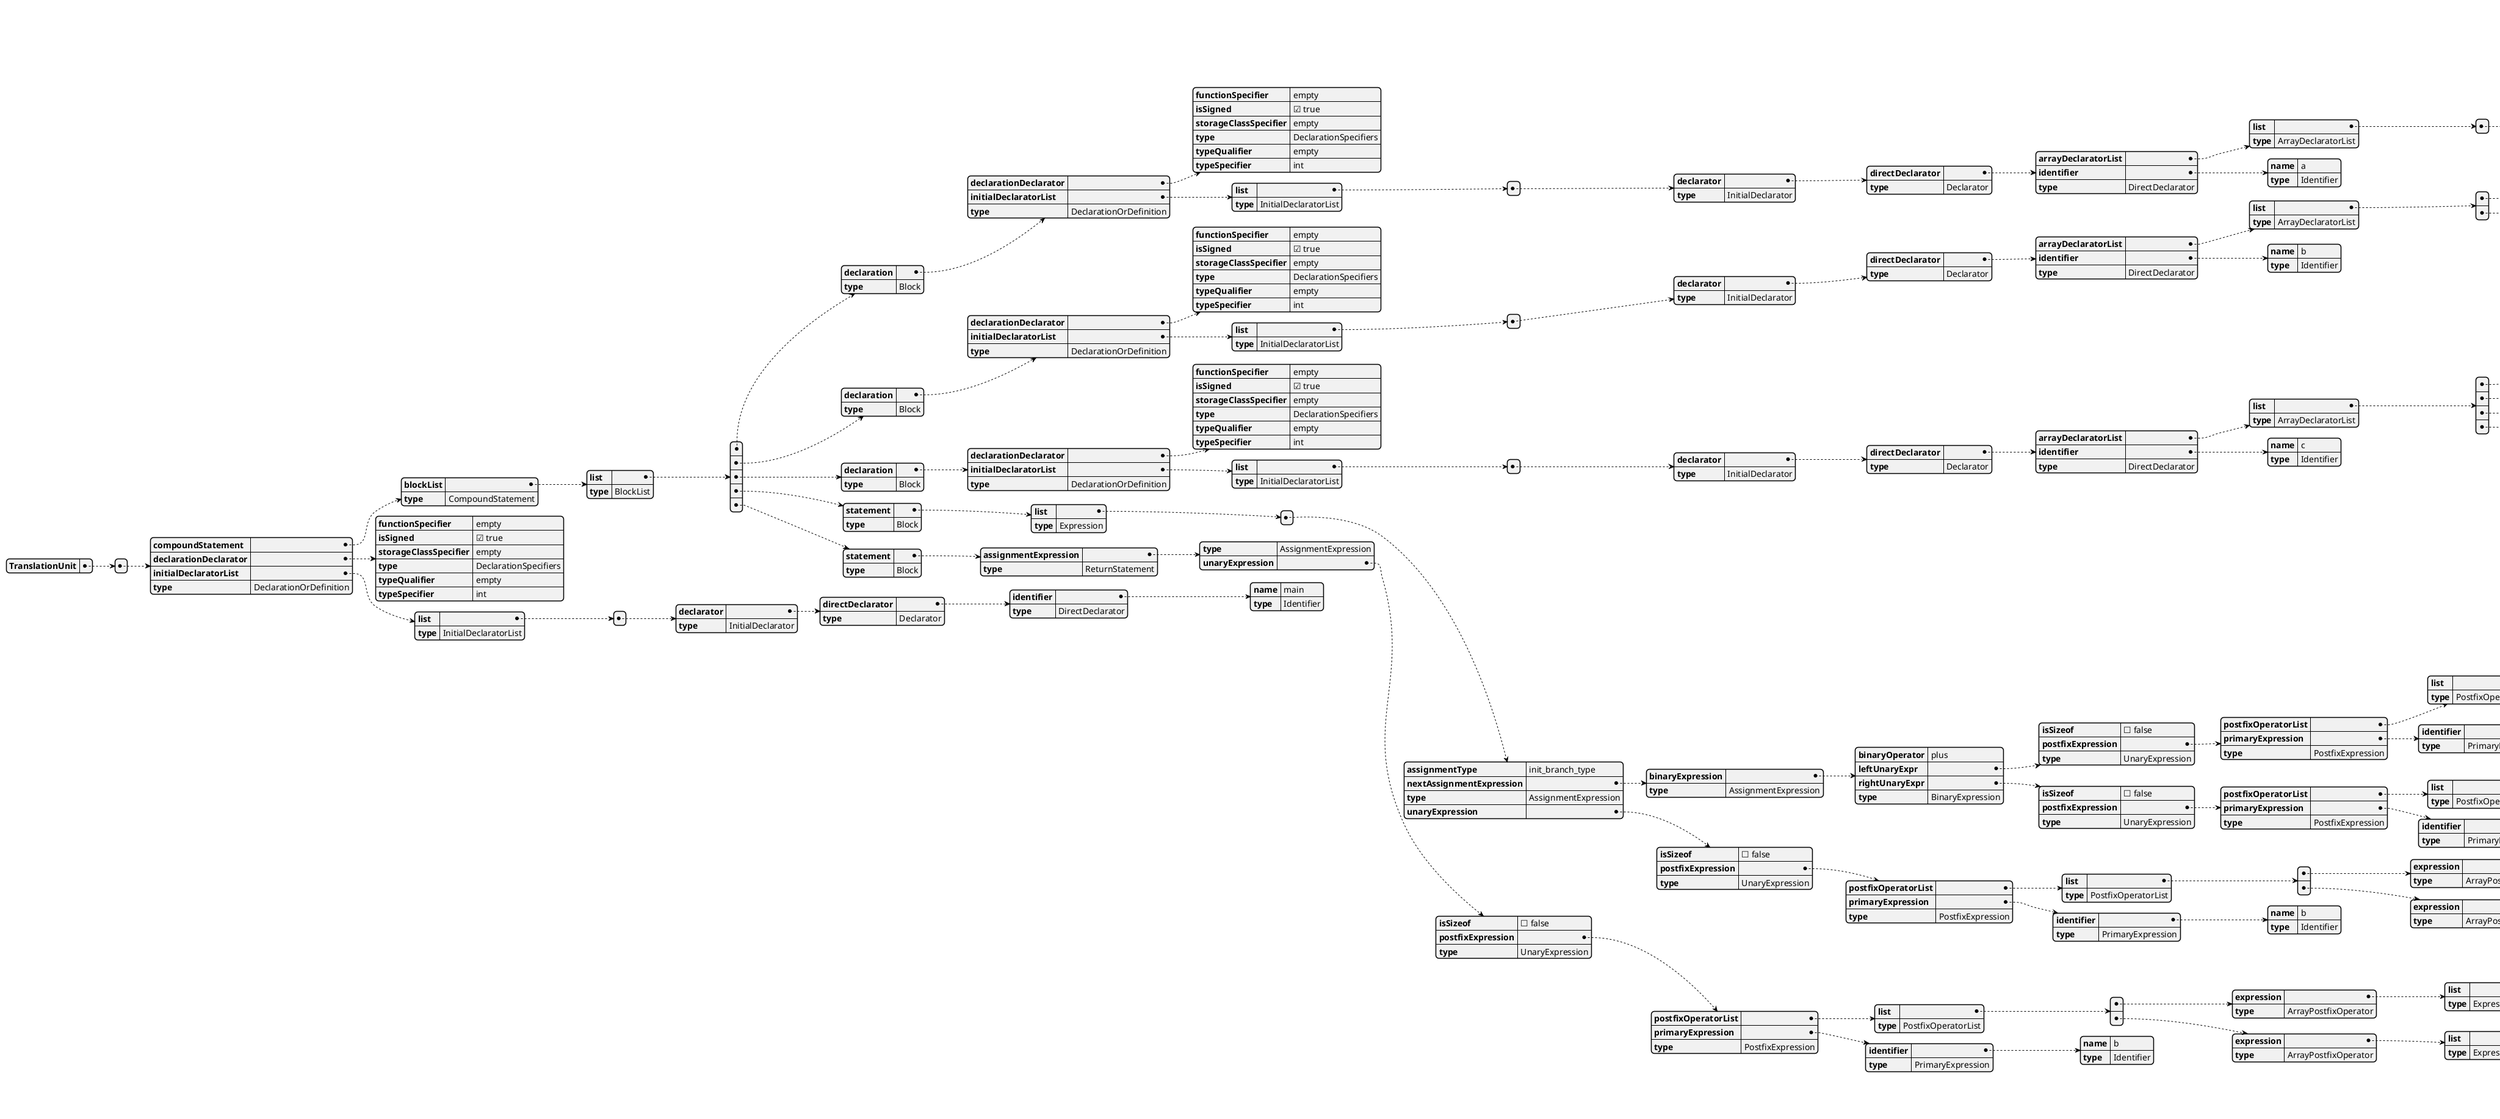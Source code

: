 @startjson
{"TranslationUnit":[{"compoundStatement":{"blockList":{"list":[{"declaration":{"declarationDeclarator":{"functionSpecifier":"empty","isSigned":true,"storageClassSpecifier":"empty","type":"DeclarationSpecifiers","typeQualifier":"empty","typeSpecifier":"int"},"initialDeclaratorList":{"list":[{"declarator":{"directDeclarator":{"arrayDeclaratorList":{"list":[{"assignmentExpression":{"type":"AssignmentExpression","unaryExpression":{"isSizeof":false,"postfixExpression":{"postfixOperatorList":{"list":[],"type":"PostfixOperatorList"},"primaryExpression":{"literalInteger":{"isNegative":false,"type":"LiteralInteger","value":"3"},"type":"PrimaryExpression"},"type":"PostfixExpression"},"type":"UnaryExpression"}},"type":"ArrayDeclarator"}],"type":"ArrayDeclaratorList"},"identifier":{"name":"a","type":"Identifier"},"type":"DirectDeclarator"},"type":"Declarator"},"type":"InitialDeclarator"}],"type":"InitialDeclaratorList"},"type":"DeclarationOrDefinition"},"type":"Block"},{"declaration":{"declarationDeclarator":{"functionSpecifier":"empty","isSigned":true,"storageClassSpecifier":"empty","type":"DeclarationSpecifiers","typeQualifier":"empty","typeSpecifier":"int"},"initialDeclaratorList":{"list":[{"declarator":{"directDeclarator":{"arrayDeclaratorList":{"list":[{"assignmentExpression":{"type":"AssignmentExpression","unaryExpression":{"isSizeof":false,"postfixExpression":{"postfixOperatorList":{"list":[],"type":"PostfixOperatorList"},"primaryExpression":{"literalInteger":{"isNegative":false,"type":"LiteralInteger","value":"3"},"type":"PrimaryExpression"},"type":"PostfixExpression"},"type":"UnaryExpression"}},"type":"ArrayDeclarator"},{"assignmentExpression":{"type":"AssignmentExpression","unaryExpression":{"isSizeof":false,"postfixExpression":{"postfixOperatorList":{"list":[],"type":"PostfixOperatorList"},"primaryExpression":{"literalInteger":{"isNegative":false,"type":"LiteralInteger","value":"3"},"type":"PrimaryExpression"},"type":"PostfixExpression"},"type":"UnaryExpression"}},"type":"ArrayDeclarator"}],"type":"ArrayDeclaratorList"},"identifier":{"name":"b","type":"Identifier"},"type":"DirectDeclarator"},"type":"Declarator"},"type":"InitialDeclarator"}],"type":"InitialDeclaratorList"},"type":"DeclarationOrDefinition"},"type":"Block"},{"declaration":{"declarationDeclarator":{"functionSpecifier":"empty","isSigned":true,"storageClassSpecifier":"empty","type":"DeclarationSpecifiers","typeQualifier":"empty","typeSpecifier":"int"},"initialDeclaratorList":{"list":[{"declarator":{"directDeclarator":{"arrayDeclaratorList":{"list":[{"assignmentExpression":{"type":"AssignmentExpression","unaryExpression":{"isSizeof":false,"postfixExpression":{"postfixOperatorList":{"list":[],"type":"PostfixOperatorList"},"primaryExpression":{"literalInteger":{"isNegative":false,"type":"LiteralInteger","value":"3"},"type":"PrimaryExpression"},"type":"PostfixExpression"},"type":"UnaryExpression"}},"type":"ArrayDeclarator"},{"assignmentExpression":{"type":"AssignmentExpression","unaryExpression":{"isSizeof":false,"postfixExpression":{"postfixOperatorList":{"list":[],"type":"PostfixOperatorList"},"primaryExpression":{"literalInteger":{"isNegative":false,"type":"LiteralInteger","value":"4"},"type":"PrimaryExpression"},"type":"PostfixExpression"},"type":"UnaryExpression"}},"type":"ArrayDeclarator"},{"assignmentExpression":{"type":"AssignmentExpression","unaryExpression":{"isSizeof":false,"postfixExpression":{"postfixOperatorList":{"list":[],"type":"PostfixOperatorList"},"primaryExpression":{"literalInteger":{"isNegative":false,"type":"LiteralInteger","value":"5"},"type":"PrimaryExpression"},"type":"PostfixExpression"},"type":"UnaryExpression"}},"type":"ArrayDeclarator"},{"assignmentExpression":{"type":"AssignmentExpression","unaryExpression":{"isSizeof":false,"postfixExpression":{"postfixOperatorList":{"list":[],"type":"PostfixOperatorList"},"primaryExpression":{"literalInteger":{"isNegative":false,"type":"LiteralInteger","value":"6"},"type":"PrimaryExpression"},"type":"PostfixExpression"},"type":"UnaryExpression"}},"type":"ArrayDeclarator"}],"type":"ArrayDeclaratorList"},"identifier":{"name":"c","type":"Identifier"},"type":"DirectDeclarator"},"type":"Declarator"},"type":"InitialDeclarator"}],"type":"InitialDeclaratorList"},"type":"DeclarationOrDefinition"},"type":"Block"},{"statement":{"list":[{"assignmentType":"init_branch_type","nextAssignmentExpression":{"binaryExpression":{"binaryOperator":"plus","leftUnaryExpr":{"isSizeof":false,"postfixExpression":{"postfixOperatorList":{"list":[{"expression":{"list":[{"type":"AssignmentExpression","unaryExpression":{"isSizeof":false,"postfixExpression":{"postfixOperatorList":{"list":[],"type":"PostfixOperatorList"},"primaryExpression":{"literalInteger":{"isNegative":false,"type":"LiteralInteger","value":"3"},"type":"PrimaryExpression"},"type":"PostfixExpression"},"type":"UnaryExpression"}}],"type":"Expression"},"type":"ArrayPostfixOperator"},{"expression":{"list":[{"type":"AssignmentExpression","unaryExpression":{"isSizeof":false,"postfixExpression":{"postfixOperatorList":{"list":[],"type":"PostfixOperatorList"},"primaryExpression":{"literalInteger":{"isNegative":false,"type":"LiteralInteger","value":"4"},"type":"PrimaryExpression"},"type":"PostfixExpression"},"type":"UnaryExpression"}}],"type":"Expression"},"type":"ArrayPostfixOperator"},{"expression":{"list":[{"type":"AssignmentExpression","unaryExpression":{"isSizeof":false,"postfixExpression":{"postfixOperatorList":{"list":[],"type":"PostfixOperatorList"},"primaryExpression":{"literalInteger":{"isNegative":false,"type":"LiteralInteger","value":"3"},"type":"PrimaryExpression"},"type":"PostfixExpression"},"type":"UnaryExpression"}}],"type":"Expression"},"type":"ArrayPostfixOperator"},{"expression":{"list":[{"type":"AssignmentExpression","unaryExpression":{"isSizeof":false,"postfixExpression":{"postfixOperatorList":{"list":[],"type":"PostfixOperatorList"},"primaryExpression":{"literalInteger":{"isNegative":false,"type":"LiteralInteger","value":"3"},"type":"PrimaryExpression"},"type":"PostfixExpression"},"type":"UnaryExpression"}}],"type":"Expression"},"type":"ArrayPostfixOperator"}],"type":"PostfixOperatorList"},"primaryExpression":{"identifier":{"name":"c","type":"Identifier"},"type":"PrimaryExpression"},"type":"PostfixExpression"},"type":"UnaryExpression"},"rightUnaryExpr":{"isSizeof":false,"postfixExpression":{"postfixOperatorList":{"list":[{"expression":{"list":[{"type":"AssignmentExpression","unaryExpression":{"isSizeof":false,"postfixExpression":{"postfixOperatorList":{"list":[],"type":"PostfixOperatorList"},"primaryExpression":{"literalInteger":{"isNegative":false,"type":"LiteralInteger","value":"2"},"type":"PrimaryExpression"},"type":"PostfixExpression"},"type":"UnaryExpression"}}],"type":"Expression"},"type":"ArrayPostfixOperator"}],"type":"PostfixOperatorList"},"primaryExpression":{"identifier":{"name":"a","type":"Identifier"},"type":"PrimaryExpression"},"type":"PostfixExpression"},"type":"UnaryExpression"},"type":"BinaryExpression"},"type":"AssignmentExpression"},"type":"AssignmentExpression","unaryExpression":{"isSizeof":false,"postfixExpression":{"postfixOperatorList":{"list":[{"expression":{"list":[{"type":"AssignmentExpression","unaryExpression":{"isSizeof":false,"postfixExpression":{"postfixOperatorList":{"list":[],"type":"PostfixOperatorList"},"primaryExpression":{"literalInteger":{"isNegative":false,"type":"LiteralInteger","value":"0"},"type":"PrimaryExpression"},"type":"PostfixExpression"},"type":"UnaryExpression"}}],"type":"Expression"},"type":"ArrayPostfixOperator"},{"expression":{"list":[{"type":"AssignmentExpression","unaryExpression":{"isSizeof":false,"postfixExpression":{"postfixOperatorList":{"list":[],"type":"PostfixOperatorList"},"primaryExpression":{"literalInteger":{"isNegative":false,"type":"LiteralInteger","value":"0"},"type":"PrimaryExpression"},"type":"PostfixExpression"},"type":"UnaryExpression"}}],"type":"Expression"},"type":"ArrayPostfixOperator"}],"type":"PostfixOperatorList"},"primaryExpression":{"identifier":{"name":"b","type":"Identifier"},"type":"PrimaryExpression"},"type":"PostfixExpression"},"type":"UnaryExpression"}}],"type":"Expression"},"type":"Block"},{"statement":{"assignmentExpression":{"type":"AssignmentExpression","unaryExpression":{"isSizeof":false,"postfixExpression":{"postfixOperatorList":{"list":[{"expression":{"list":[{"type":"AssignmentExpression","unaryExpression":{"isSizeof":false,"postfixExpression":{"postfixOperatorList":{"list":[],"type":"PostfixOperatorList"},"primaryExpression":{"literalInteger":{"isNegative":false,"type":"LiteralInteger","value":"3"},"type":"PrimaryExpression"},"type":"PostfixExpression"},"type":"UnaryExpression"}}],"type":"Expression"},"type":"ArrayPostfixOperator"},{"expression":{"list":[{"type":"AssignmentExpression","unaryExpression":{"isSizeof":false,"postfixExpression":{"postfixOperatorList":{"list":[],"type":"PostfixOperatorList"},"primaryExpression":{"literalInteger":{"isNegative":false,"type":"LiteralInteger","value":"2"},"type":"PrimaryExpression"},"type":"PostfixExpression"},"type":"UnaryExpression"}}],"type":"Expression"},"type":"ArrayPostfixOperator"}],"type":"PostfixOperatorList"},"primaryExpression":{"identifier":{"name":"b","type":"Identifier"},"type":"PrimaryExpression"},"type":"PostfixExpression"},"type":"UnaryExpression"}},"type":"ReturnStatement"},"type":"Block"}],"type":"BlockList"},"type":"CompoundStatement"},"declarationDeclarator":{"functionSpecifier":"empty","isSigned":true,"storageClassSpecifier":"empty","type":"DeclarationSpecifiers","typeQualifier":"empty","typeSpecifier":"int"},"initialDeclaratorList":{"list":[{"declarator":{"directDeclarator":{"identifier":{"name":"main","type":"Identifier"},"type":"DirectDeclarator"},"type":"Declarator"},"type":"InitialDeclarator"}],"type":"InitialDeclaratorList"},"type":"DeclarationOrDefinition"}]}
@endjson